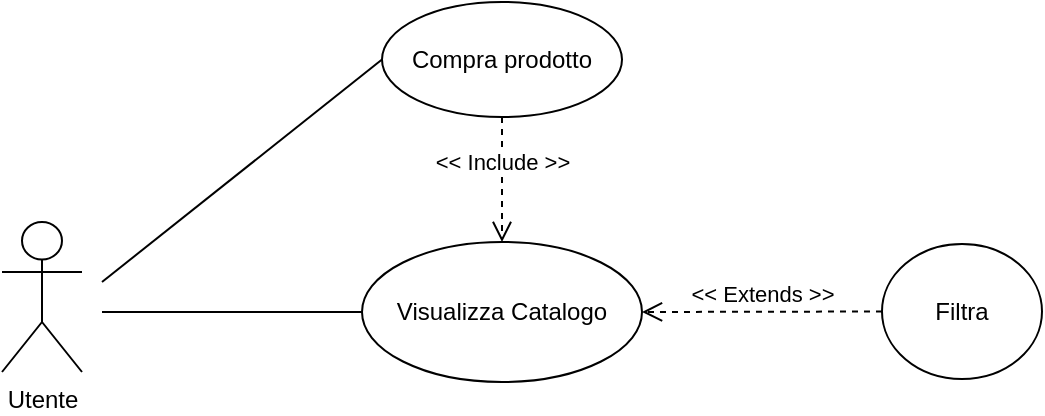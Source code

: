 <mxfile version="13.7.1" type="device"><diagram name="Page-1" id="58cdce13-f638-feb5-8d6f-7d28b1aa9fa0"><mxGraphModel dx="869" dy="441" grid="1" gridSize="10" guides="1" tooltips="1" connect="1" arrows="1" fold="1" page="1" pageScale="1" pageWidth="1100" pageHeight="850" background="#ffffff" math="0" shadow="0"><root><mxCell id="0"/><mxCell id="1" parent="0"/><mxCell id="jF12UhktEYKlNOg26tsO-1" value="Utente" style="shape=umlActor;verticalLabelPosition=bottom;verticalAlign=top;html=1;" vertex="1" parent="1"><mxGeometry x="100" y="380" width="40" height="75" as="geometry"/></mxCell><mxCell id="jF12UhktEYKlNOg26tsO-4" value="Visualizza Catalogo" style="ellipse;whiteSpace=wrap;html=1;" vertex="1" parent="1"><mxGeometry x="280" y="390" width="140" height="70" as="geometry"/></mxCell><mxCell id="jF12UhktEYKlNOg26tsO-6" value="Filtra" style="ellipse;whiteSpace=wrap;html=1;" vertex="1" parent="1"><mxGeometry x="540" y="391" width="80" height="67.5" as="geometry"/></mxCell><mxCell id="jF12UhktEYKlNOg26tsO-15" value="" style="endArrow=none;endFill=0;html=1;exitX=0;exitY=0.5;exitDx=0;exitDy=0;curved=1;" edge="1" parent="1" source="jF12UhktEYKlNOg26tsO-4"><mxGeometry width="160" relative="1" as="geometry"><mxPoint x="270" y="510" as="sourcePoint"/><mxPoint x="150" y="425" as="targetPoint"/></mxGeometry></mxCell><mxCell id="jF12UhktEYKlNOg26tsO-21" value="&amp;lt;&amp;lt; Extends &amp;gt;&amp;gt;" style="html=1;verticalAlign=bottom;endArrow=open;dashed=1;endSize=8;exitX=0;exitY=0.5;exitDx=0;exitDy=0;entryX=1;entryY=0.5;entryDx=0;entryDy=0;" edge="1" parent="1" source="jF12UhktEYKlNOg26tsO-6" target="jF12UhktEYKlNOg26tsO-4"><mxGeometry relative="1" as="geometry"><mxPoint x="500" y="500" as="sourcePoint"/><mxPoint x="420" y="500" as="targetPoint"/></mxGeometry></mxCell><mxCell id="jF12UhktEYKlNOg26tsO-31" value="Compra prodotto" style="ellipse;whiteSpace=wrap;html=1;" vertex="1" parent="1"><mxGeometry x="290" y="270" width="120" height="57.5" as="geometry"/></mxCell><mxCell id="jF12UhktEYKlNOg26tsO-32" value="&amp;lt;&amp;lt; Include &amp;gt;&amp;gt;" style="html=1;verticalAlign=bottom;endArrow=open;dashed=1;endSize=8;entryX=0.5;entryY=0;entryDx=0;entryDy=0;exitX=0.5;exitY=1;exitDx=0;exitDy=0;" edge="1" parent="1" source="jF12UhktEYKlNOg26tsO-31" target="jF12UhktEYKlNOg26tsO-4"><mxGeometry relative="1" as="geometry"><mxPoint x="330" y="320" as="sourcePoint"/><mxPoint x="220.0" y="300.25" as="targetPoint"/></mxGeometry></mxCell><mxCell id="jF12UhktEYKlNOg26tsO-33" value="" style="endArrow=none;endFill=0;html=1;exitX=0;exitY=0.5;exitDx=0;exitDy=0;curved=1;" edge="1" parent="1" source="jF12UhktEYKlNOg26tsO-31"><mxGeometry width="160" relative="1" as="geometry"><mxPoint x="290" y="435" as="sourcePoint"/><mxPoint x="150" y="410" as="targetPoint"/></mxGeometry></mxCell></root></mxGraphModel></diagram></mxfile>